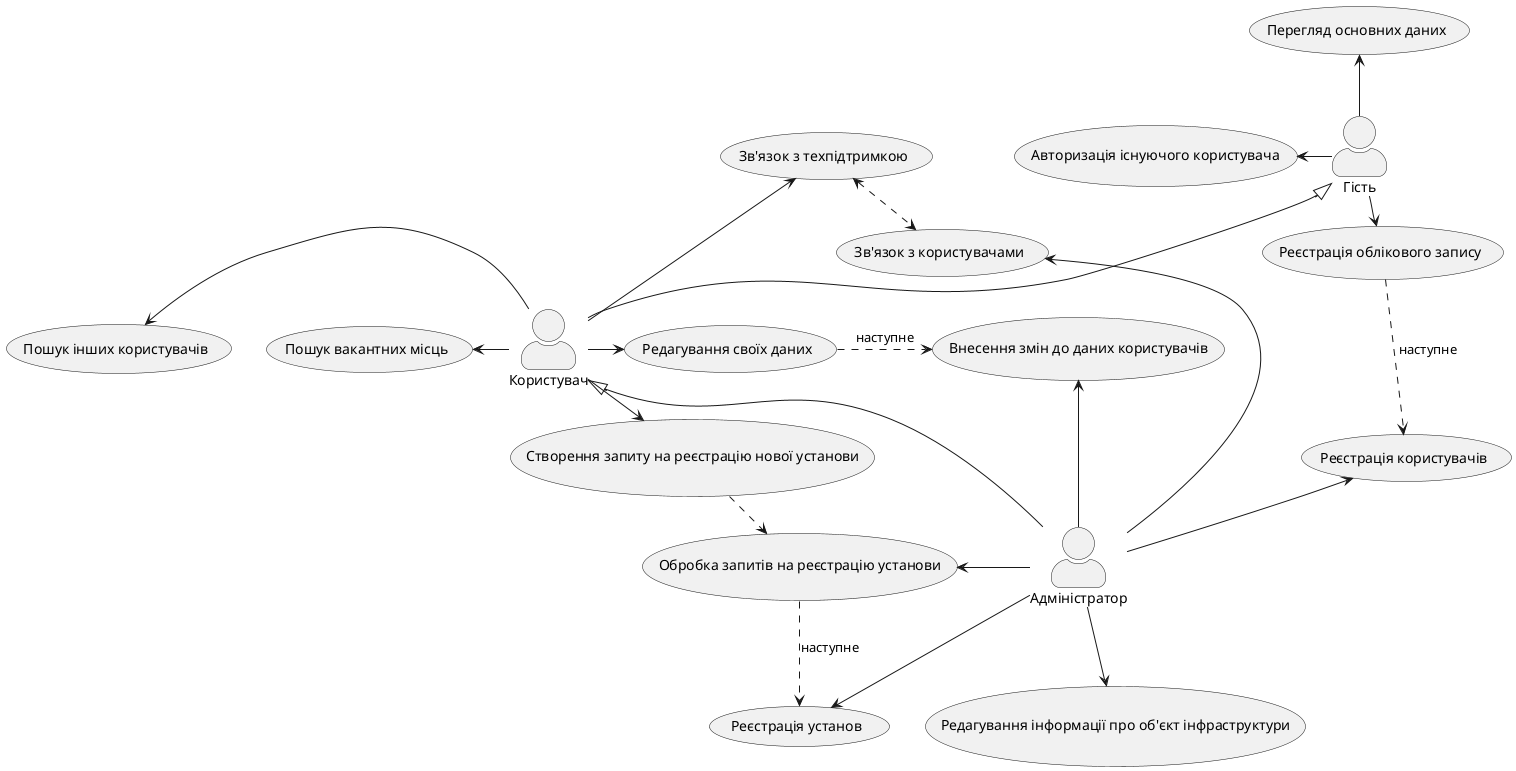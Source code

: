 @startuml
skinparam actorStyle awesome
"Гість" as Guest
"Користувач" as User
"Адміністратор" as Admin
Guest -left-> (g_01)
Guest -right-> (g_02)
Guest -up-> (g_03)
User -right-> (u_01)
User -left-> (u_02)
User -left-> (u_03)
User -right-> (u_04)
User -up-> (u_05)
Admin -left-> (a_01)
Admin -up-> (a_02)
Admin -left-> (a_03)
Admin -down-> (a_04)
Admin -up-> (a_05)
Admin -down-> (a_06)
(g_02) .> (a_01) : наступне
(u_01) .> (a_02) : наступне
(u_04) .> (a_03) : наступне
(a_03) .> (a_04) : наступне
(u_05) <.> (a_05) : взаємна комунікація
Admin -up-|> User
User -up-|> Guest

'Guest 
"Aвторизація існуючого користувача" as (g_01)
"Реєстрація облікового запису" as (g_02)
"Перегляд основних даних" as (g_03)

'User
"Редагування своїх даних" as (u_01)
"Пошук інших користувачів" as (u_02)
"Пошук вакантних місць" as (u_03)
"Cтворення запиту на реєстрацію нової установи" as (u_04)
"Зв'язок з техпідтримкою" as (u_05)

'Admin
"Реєстрація користувачів" as (a_01)
"Внесення змін до даних користувачів" as (a_02)
"Обробка запитів на реєстрацію установи" as (a_03)
"Реєстрація установ" as (a_04)
"Зв'язок з користувачами" as (a_05)
"Редагування інформації про об'єкт інфраструктури" as (a_06)
@enduml
